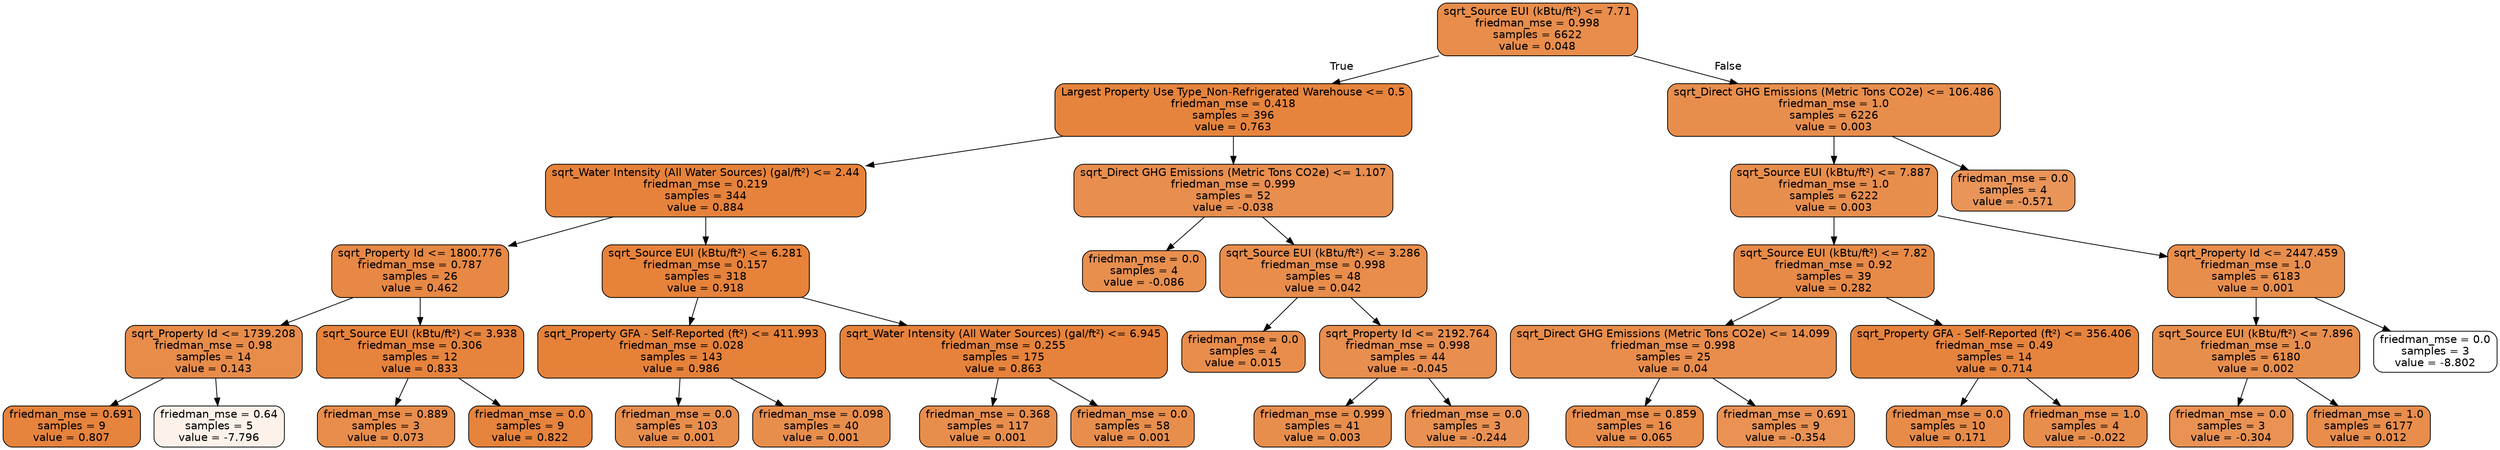 digraph Tree {
node [shape=box, style="filled, rounded", color="black", fontname=helvetica] ;
edge [fontname=helvetica] ;
0 [label="sqrt_Source EUI (kBtu/ft²) <= 7.71\nfriedman_mse = 0.998\nsamples = 6622\nvalue = 0.048", fillcolor="#e58139e7"] ;
1 [label="Largest Property Use Type_Non-Refrigerated Warehouse <= 0.5\nfriedman_mse = 0.418\nsamples = 396\nvalue = 0.763", fillcolor="#e58139f9"] ;
0 -> 1 [labeldistance=2.5, labelangle=45, headlabel="True"] ;
2 [label="sqrt_Water Intensity (All Water Sources) (gal/ft²) <= 2.44\nfriedman_mse = 0.219\nsamples = 344\nvalue = 0.884", fillcolor="#e58139fc"] ;
1 -> 2 ;
3 [label="sqrt_Property Id <= 1800.776\nfriedman_mse = 0.787\nsamples = 26\nvalue = 0.462", fillcolor="#e58139f1"] ;
2 -> 3 ;
4 [label="sqrt_Property Id <= 1739.208\nfriedman_mse = 0.98\nsamples = 14\nvalue = 0.143", fillcolor="#e58139e9"] ;
3 -> 4 ;
5 [label="friedman_mse = 0.691\nsamples = 9\nvalue = 0.807", fillcolor="#e58139fa"] ;
4 -> 5 ;
6 [label="friedman_mse = 0.64\nsamples = 5\nvalue = -7.796", fillcolor="#e581391a"] ;
4 -> 6 ;
7 [label="sqrt_Source EUI (kBtu/ft²) <= 3.938\nfriedman_mse = 0.306\nsamples = 12\nvalue = 0.833", fillcolor="#e58139fb"] ;
3 -> 7 ;
8 [label="friedman_mse = 0.889\nsamples = 3\nvalue = 0.073", fillcolor="#e58139e7"] ;
7 -> 8 ;
9 [label="friedman_mse = 0.0\nsamples = 9\nvalue = 0.822", fillcolor="#e58139fb"] ;
7 -> 9 ;
10 [label="sqrt_Source EUI (kBtu/ft²) <= 6.281\nfriedman_mse = 0.157\nsamples = 318\nvalue = 0.918", fillcolor="#e58139fd"] ;
2 -> 10 ;
11 [label="sqrt_Property GFA - Self-Reported (ft²) <= 411.993\nfriedman_mse = 0.028\nsamples = 143\nvalue = 0.986", fillcolor="#e58139ff"] ;
10 -> 11 ;
12 [label="friedman_mse = 0.0\nsamples = 103\nvalue = 0.001", fillcolor="#e58139e5"] ;
11 -> 12 ;
13 [label="friedman_mse = 0.098\nsamples = 40\nvalue = 0.001", fillcolor="#e58139e5"] ;
11 -> 13 ;
14 [label="sqrt_Water Intensity (All Water Sources) (gal/ft²) <= 6.945\nfriedman_mse = 0.255\nsamples = 175\nvalue = 0.863", fillcolor="#e58139fc"] ;
10 -> 14 ;
15 [label="friedman_mse = 0.368\nsamples = 117\nvalue = 0.001", fillcolor="#e58139e5"] ;
14 -> 15 ;
16 [label="friedman_mse = 0.0\nsamples = 58\nvalue = 0.001", fillcolor="#e58139e5"] ;
14 -> 16 ;
17 [label="sqrt_Direct GHG Emissions (Metric Tons CO2e) <= 1.107\nfriedman_mse = 0.999\nsamples = 52\nvalue = -0.038", fillcolor="#e58139e4"] ;
1 -> 17 ;
18 [label="friedman_mse = 0.0\nsamples = 4\nvalue = -0.086", fillcolor="#e58139e3"] ;
17 -> 18 ;
19 [label="sqrt_Source EUI (kBtu/ft²) <= 3.286\nfriedman_mse = 0.998\nsamples = 48\nvalue = 0.042", fillcolor="#e58139e6"] ;
17 -> 19 ;
20 [label="friedman_mse = 0.0\nsamples = 4\nvalue = 0.015", fillcolor="#e58139e6"] ;
19 -> 20 ;
21 [label="sqrt_Property Id <= 2192.764\nfriedman_mse = 0.998\nsamples = 44\nvalue = -0.045", fillcolor="#e58139e4"] ;
19 -> 21 ;
22 [label="friedman_mse = 0.999\nsamples = 41\nvalue = 0.003", fillcolor="#e58139e5"] ;
21 -> 22 ;
23 [label="friedman_mse = 0.0\nsamples = 3\nvalue = -0.244", fillcolor="#e58139df"] ;
21 -> 23 ;
24 [label="sqrt_Direct GHG Emissions (Metric Tons CO2e) <= 106.486\nfriedman_mse = 1.0\nsamples = 6226\nvalue = 0.003", fillcolor="#e58139e5"] ;
0 -> 24 [labeldistance=2.5, labelangle=-45, headlabel="False"] ;
25 [label="sqrt_Source EUI (kBtu/ft²) <= 7.887\nfriedman_mse = 1.0\nsamples = 6222\nvalue = 0.003", fillcolor="#e58139e5"] ;
24 -> 25 ;
26 [label="sqrt_Source EUI (kBtu/ft²) <= 7.82\nfriedman_mse = 0.92\nsamples = 39\nvalue = 0.282", fillcolor="#e58139ed"] ;
25 -> 26 ;
27 [label="sqrt_Direct GHG Emissions (Metric Tons CO2e) <= 14.099\nfriedman_mse = 0.998\nsamples = 25\nvalue = 0.04", fillcolor="#e58139e6"] ;
26 -> 27 ;
28 [label="friedman_mse = 0.859\nsamples = 16\nvalue = 0.065", fillcolor="#e58139e7"] ;
27 -> 28 ;
29 [label="friedman_mse = 0.691\nsamples = 9\nvalue = -0.354", fillcolor="#e58139dc"] ;
27 -> 29 ;
30 [label="sqrt_Property GFA - Self-Reported (ft²) <= 356.406\nfriedman_mse = 0.49\nsamples = 14\nvalue = 0.714", fillcolor="#e58139f8"] ;
26 -> 30 ;
31 [label="friedman_mse = 0.0\nsamples = 10\nvalue = 0.171", fillcolor="#e58139ea"] ;
30 -> 31 ;
32 [label="friedman_mse = 1.0\nsamples = 4\nvalue = -0.022", fillcolor="#e58139e5"] ;
30 -> 32 ;
33 [label="sqrt_Property Id <= 2447.459\nfriedman_mse = 1.0\nsamples = 6183\nvalue = 0.001", fillcolor="#e58139e5"] ;
25 -> 33 ;
34 [label="sqrt_Source EUI (kBtu/ft²) <= 7.896\nfriedman_mse = 1.0\nsamples = 6180\nvalue = 0.002", fillcolor="#e58139e5"] ;
33 -> 34 ;
35 [label="friedman_mse = 0.0\nsamples = 3\nvalue = -0.304", fillcolor="#e58139dd"] ;
34 -> 35 ;
36 [label="friedman_mse = 1.0\nsamples = 6177\nvalue = 0.012", fillcolor="#e58139e6"] ;
34 -> 36 ;
37 [label="friedman_mse = 0.0\nsamples = 3\nvalue = -8.802", fillcolor="#e5813900"] ;
33 -> 37 ;
38 [label="friedman_mse = 0.0\nsamples = 4\nvalue = -0.571", fillcolor="#e58139d6"] ;
24 -> 38 ;
}